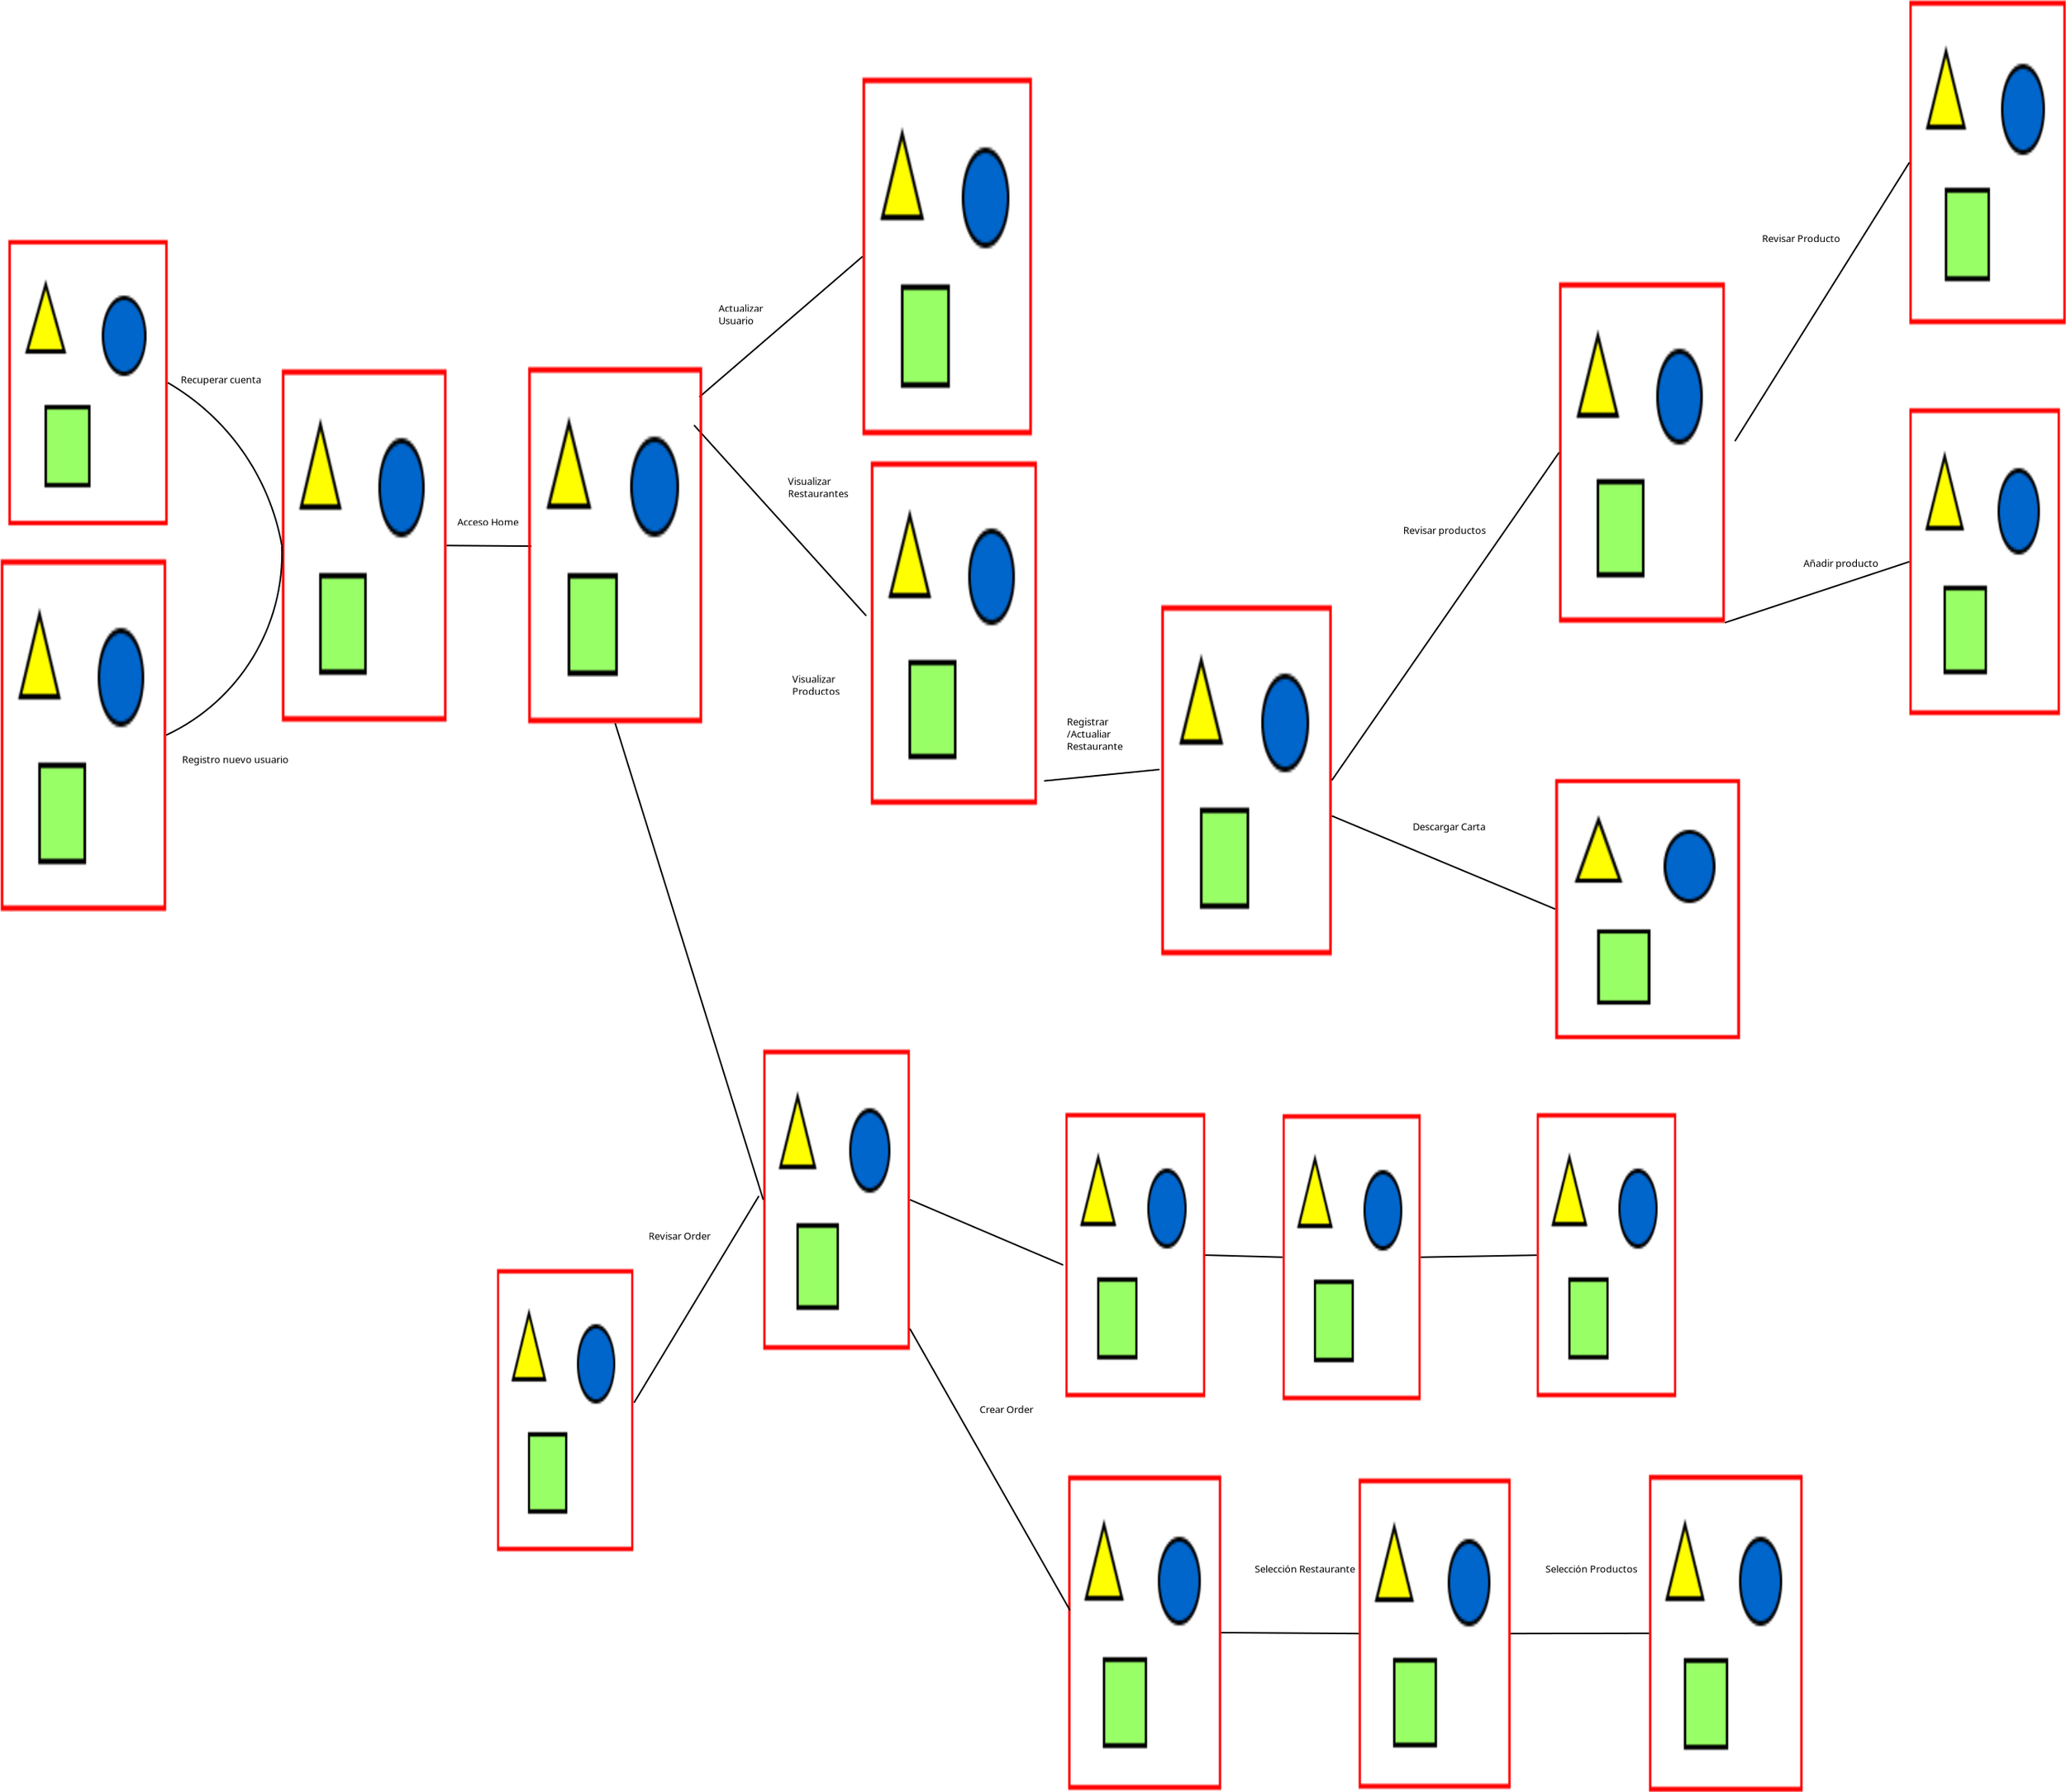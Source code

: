 <?xml version="1.0" encoding="UTF-8"?>
<dia:diagram xmlns:dia="http://www.lysator.liu.se/~alla/dia/">
  <dia:layer name="Fondo" visible="true" connectable="true" active="true">
    <dia:object type="Standard - Image" version="0" id="O0">
      <dia:attribute name="obj_pos">
        <dia:point val="20.05,10.546"/>
      </dia:attribute>
      <dia:attribute name="obj_bb">
        <dia:rectangle val="20.05,10.546;30.8,33.542"/>
      </dia:attribute>
      <dia:attribute name="elem_corner">
        <dia:point val="20.05,10.546"/>
      </dia:attribute>
      <dia:attribute name="elem_width">
        <dia:real val="10.75"/>
      </dia:attribute>
      <dia:attribute name="elem_height">
        <dia:real val="22.995"/>
      </dia:attribute>
      <dia:attribute name="draw_border">
        <dia:boolean val="false"/>
      </dia:attribute>
      <dia:attribute name="keep_aspect">
        <dia:boolean val="true"/>
      </dia:attribute>
      <dia:attribute name="file">
        <dia:string>#login.png#</dia:string>
      </dia:attribute>
    </dia:object>
    <dia:object type="Standard - Image" version="0" id="O1">
      <dia:attribute name="obj_pos">
        <dia:point val="2.2,2.1"/>
      </dia:attribute>
      <dia:attribute name="obj_bb">
        <dia:rectangle val="2.2,2.1;12.6,20.722"/>
      </dia:attribute>
      <dia:attribute name="elem_corner">
        <dia:point val="2.2,2.1"/>
      </dia:attribute>
      <dia:attribute name="elem_width">
        <dia:real val="10.4"/>
      </dia:attribute>
      <dia:attribute name="elem_height">
        <dia:real val="18.622"/>
      </dia:attribute>
      <dia:attribute name="draw_border">
        <dia:boolean val="false"/>
      </dia:attribute>
      <dia:attribute name="keep_aspect">
        <dia:boolean val="true"/>
      </dia:attribute>
      <dia:attribute name="file">
        <dia:string>#recuperar.png#</dia:string>
      </dia:attribute>
    </dia:object>
    <dia:object type="Standard - Arc" version="0" id="O2">
      <dia:attribute name="obj_pos">
        <dia:point val="12.6,11.411"/>
      </dia:attribute>
      <dia:attribute name="obj_bb">
        <dia:rectangle val="12.53,11.341;20.12,22.114"/>
      </dia:attribute>
      <dia:attribute name="conn_endpoints">
        <dia:point val="12.6,11.411"/>
        <dia:point val="20.05,22.044"/>
      </dia:attribute>
      <dia:attribute name="curve_distance">
        <dia:real val="-1.434"/>
      </dia:attribute>
      <dia:connections>
        <dia:connection handle="0" to="O1" connection="4"/>
        <dia:connection handle="1" to="O0" connection="3"/>
      </dia:connections>
    </dia:object>
    <dia:object type="Standard - Image" version="0" id="O3">
      <dia:attribute name="obj_pos">
        <dia:point val="1.703,22.95"/>
      </dia:attribute>
      <dia:attribute name="obj_bb">
        <dia:rectangle val="1.703,22.95;12.5,45.9"/>
      </dia:attribute>
      <dia:attribute name="elem_corner">
        <dia:point val="1.703,22.95"/>
      </dia:attribute>
      <dia:attribute name="elem_width">
        <dia:real val="10.797"/>
      </dia:attribute>
      <dia:attribute name="elem_height">
        <dia:real val="22.95"/>
      </dia:attribute>
      <dia:attribute name="draw_border">
        <dia:boolean val="false"/>
      </dia:attribute>
      <dia:attribute name="keep_aspect">
        <dia:boolean val="true"/>
      </dia:attribute>
      <dia:attribute name="file">
        <dia:string>#signup.png#</dia:string>
      </dia:attribute>
    </dia:object>
    <dia:object type="Standard - Arc" version="0" id="O4">
      <dia:attribute name="obj_pos">
        <dia:point val="12.5,34.425"/>
      </dia:attribute>
      <dia:attribute name="obj_bb">
        <dia:rectangle val="12.431,21.975;20.119,34.494"/>
      </dia:attribute>
      <dia:attribute name="conn_endpoints">
        <dia:point val="12.5,34.425"/>
        <dia:point val="20.05,22.044"/>
      </dia:attribute>
      <dia:attribute name="curve_distance">
        <dia:real val="2.19"/>
      </dia:attribute>
      <dia:connections>
        <dia:connection handle="0" to="O3" connection="4"/>
        <dia:connection handle="1" to="O0" connection="3"/>
      </dia:connections>
    </dia:object>
    <dia:object type="Standard - Image" version="0" id="O5">
      <dia:attribute name="obj_pos">
        <dia:point val="57.95,-8.5"/>
      </dia:attribute>
      <dia:attribute name="obj_bb">
        <dia:rectangle val="57.95,-8.5;69.007,14.85"/>
      </dia:attribute>
      <dia:attribute name="elem_corner">
        <dia:point val="57.95,-8.5"/>
      </dia:attribute>
      <dia:attribute name="elem_width">
        <dia:real val="11.058"/>
      </dia:attribute>
      <dia:attribute name="elem_height">
        <dia:real val="23.35"/>
      </dia:attribute>
      <dia:attribute name="draw_border">
        <dia:boolean val="false"/>
      </dia:attribute>
      <dia:attribute name="keep_aspect">
        <dia:boolean val="true"/>
      </dia:attribute>
      <dia:attribute name="file">
        <dia:string>#user_info.png#</dia:string>
      </dia:attribute>
    </dia:object>
    <dia:object type="Standard - Line" version="0" id="O6">
      <dia:attribute name="obj_pos">
        <dia:point val="30.8,22.044"/>
      </dia:attribute>
      <dia:attribute name="obj_bb">
        <dia:rectangle val="30.75,21.994;36.386,22.136"/>
      </dia:attribute>
      <dia:attribute name="conn_endpoints">
        <dia:point val="30.8,22.044"/>
        <dia:point val="36.336,22.085"/>
      </dia:attribute>
      <dia:attribute name="numcp">
        <dia:int val="1"/>
      </dia:attribute>
      <dia:connections>
        <dia:connection handle="0" to="O0" connection="4"/>
      </dia:connections>
    </dia:object>
    <dia:object type="Standard - Line" version="0" id="O7">
      <dia:attribute name="obj_pos">
        <dia:point val="47.3,12.35"/>
      </dia:attribute>
      <dia:attribute name="obj_bb">
        <dia:rectangle val="47.23,3.104;58.02,12.421"/>
      </dia:attribute>
      <dia:attribute name="conn_endpoints">
        <dia:point val="47.3,12.35"/>
        <dia:point val="57.95,3.175"/>
      </dia:attribute>
      <dia:attribute name="numcp">
        <dia:int val="1"/>
      </dia:attribute>
      <dia:connections>
        <dia:connection handle="1" to="O5" connection="3"/>
      </dia:connections>
    </dia:object>
    <dia:object type="Standard - Text" version="1" id="O8">
      <dia:attribute name="obj_pos">
        <dia:point val="13.453,11.45"/>
      </dia:attribute>
      <dia:attribute name="obj_bb">
        <dia:rectangle val="13.453,10.856;19.143,11.601"/>
      </dia:attribute>
      <dia:attribute name="text">
        <dia:composite type="text">
          <dia:attribute name="string">
            <dia:string>#Recuperar cuenta#</dia:string>
          </dia:attribute>
          <dia:attribute name="font">
            <dia:font family="sans" style="0" name="Helvetica"/>
          </dia:attribute>
          <dia:attribute name="height">
            <dia:real val="0.8"/>
          </dia:attribute>
          <dia:attribute name="pos">
            <dia:point val="13.453,11.45"/>
          </dia:attribute>
          <dia:attribute name="color">
            <dia:color val="#000000ff"/>
          </dia:attribute>
          <dia:attribute name="alignment">
            <dia:enum val="0"/>
          </dia:attribute>
        </dia:composite>
      </dia:attribute>
      <dia:attribute name="valign">
        <dia:enum val="3"/>
      </dia:attribute>
    </dia:object>
    <dia:object type="Standard - Text" version="1" id="O9">
      <dia:attribute name="obj_pos">
        <dia:point val="13.543,36.254"/>
      </dia:attribute>
      <dia:attribute name="obj_bb">
        <dia:rectangle val="13.543,35.66;20.913,36.405"/>
      </dia:attribute>
      <dia:attribute name="text">
        <dia:composite type="text">
          <dia:attribute name="string">
            <dia:string>#Registro nuevo usuario#</dia:string>
          </dia:attribute>
          <dia:attribute name="font">
            <dia:font family="sans" style="0" name="Helvetica"/>
          </dia:attribute>
          <dia:attribute name="height">
            <dia:real val="0.8"/>
          </dia:attribute>
          <dia:attribute name="pos">
            <dia:point val="13.543,36.254"/>
          </dia:attribute>
          <dia:attribute name="color">
            <dia:color val="#000000ff"/>
          </dia:attribute>
          <dia:attribute name="alignment">
            <dia:enum val="0"/>
          </dia:attribute>
        </dia:composite>
      </dia:attribute>
      <dia:attribute name="valign">
        <dia:enum val="3"/>
      </dia:attribute>
    </dia:object>
    <dia:object type="Standard - Text" version="1" id="O10">
      <dia:attribute name="obj_pos">
        <dia:point val="31.503,20.75"/>
      </dia:attribute>
      <dia:attribute name="obj_bb">
        <dia:rectangle val="31.503,20.156;35.851,20.901"/>
      </dia:attribute>
      <dia:attribute name="text">
        <dia:composite type="text">
          <dia:attribute name="string">
            <dia:string>#Acceso Home#</dia:string>
          </dia:attribute>
          <dia:attribute name="font">
            <dia:font family="sans" style="0" name="Helvetica"/>
          </dia:attribute>
          <dia:attribute name="height">
            <dia:real val="0.8"/>
          </dia:attribute>
          <dia:attribute name="pos">
            <dia:point val="31.503,20.75"/>
          </dia:attribute>
          <dia:attribute name="color">
            <dia:color val="#000000ff"/>
          </dia:attribute>
          <dia:attribute name="alignment">
            <dia:enum val="0"/>
          </dia:attribute>
        </dia:composite>
      </dia:attribute>
      <dia:attribute name="valign">
        <dia:enum val="3"/>
      </dia:attribute>
    </dia:object>
    <dia:object type="Standard - Text" version="1" id="O11">
      <dia:attribute name="obj_pos">
        <dia:point val="48.553,6.8"/>
      </dia:attribute>
      <dia:attribute name="obj_bb">
        <dia:rectangle val="48.553,6.206;51.726,7.751"/>
      </dia:attribute>
      <dia:attribute name="text">
        <dia:composite type="text">
          <dia:attribute name="string">
            <dia:string>#Actualizar
Usuario#</dia:string>
          </dia:attribute>
          <dia:attribute name="font">
            <dia:font family="sans" style="0" name="Helvetica"/>
          </dia:attribute>
          <dia:attribute name="height">
            <dia:real val="0.8"/>
          </dia:attribute>
          <dia:attribute name="pos">
            <dia:point val="48.553,6.8"/>
          </dia:attribute>
          <dia:attribute name="color">
            <dia:color val="#000000ff"/>
          </dia:attribute>
          <dia:attribute name="alignment">
            <dia:enum val="0"/>
          </dia:attribute>
        </dia:composite>
      </dia:attribute>
      <dia:attribute name="valign">
        <dia:enum val="3"/>
      </dia:attribute>
    </dia:object>
    <dia:object type="Standard - Image" version="0" id="O12">
      <dia:attribute name="obj_pos">
        <dia:point val="58.493,16.559"/>
      </dia:attribute>
      <dia:attribute name="obj_bb">
        <dia:rectangle val="58.493,16.559;69.338,38.972"/>
      </dia:attribute>
      <dia:attribute name="elem_corner">
        <dia:point val="58.493,16.559"/>
      </dia:attribute>
      <dia:attribute name="elem_width">
        <dia:real val="10.845"/>
      </dia:attribute>
      <dia:attribute name="elem_height">
        <dia:real val="22.413"/>
      </dia:attribute>
      <dia:attribute name="draw_border">
        <dia:boolean val="false"/>
      </dia:attribute>
      <dia:attribute name="keep_aspect">
        <dia:boolean val="true"/>
      </dia:attribute>
      <dia:attribute name="file">
        <dia:string>#restaurantes.png#</dia:string>
      </dia:attribute>
    </dia:object>
    <dia:object type="Standard - Line" version="0" id="O13">
      <dia:attribute name="obj_pos">
        <dia:point val="46.952,14.186"/>
      </dia:attribute>
      <dia:attribute name="obj_bb">
        <dia:rectangle val="46.881,14.116;58.264,26.706"/>
      </dia:attribute>
      <dia:attribute name="conn_endpoints">
        <dia:point val="46.952,14.186"/>
        <dia:point val="58.194,26.636"/>
      </dia:attribute>
      <dia:attribute name="numcp">
        <dia:int val="1"/>
      </dia:attribute>
    </dia:object>
    <dia:object type="Standard - Line" version="0" id="O14">
      <dia:attribute name="obj_pos">
        <dia:point val="69.807,37.413"/>
      </dia:attribute>
      <dia:attribute name="obj_bb">
        <dia:rectangle val="69.752,36.615;77.387,37.467"/>
      </dia:attribute>
      <dia:attribute name="conn_endpoints">
        <dia:point val="69.807,37.413"/>
        <dia:point val="77.332,36.669"/>
      </dia:attribute>
      <dia:attribute name="numcp">
        <dia:int val="1"/>
      </dia:attribute>
    </dia:object>
    <dia:object type="Standard - Text" version="1" id="O15">
      <dia:attribute name="obj_pos">
        <dia:point val="53.084,18.088"/>
      </dia:attribute>
      <dia:attribute name="obj_bb">
        <dia:rectangle val="53.084,17.494;57.311,19.039"/>
      </dia:attribute>
      <dia:attribute name="text">
        <dia:composite type="text">
          <dia:attribute name="string">
            <dia:string>#Visualizar 
Restaurantes#</dia:string>
          </dia:attribute>
          <dia:attribute name="font">
            <dia:font family="sans" style="0" name="Helvetica"/>
          </dia:attribute>
          <dia:attribute name="height">
            <dia:real val="0.8"/>
          </dia:attribute>
          <dia:attribute name="pos">
            <dia:point val="53.084,18.088"/>
          </dia:attribute>
          <dia:attribute name="color">
            <dia:color val="#000000ff"/>
          </dia:attribute>
          <dia:attribute name="alignment">
            <dia:enum val="0"/>
          </dia:attribute>
        </dia:composite>
      </dia:attribute>
      <dia:attribute name="valign">
        <dia:enum val="3"/>
      </dia:attribute>
    </dia:object>
    <dia:object type="Standard - Text" version="1" id="O16">
      <dia:attribute name="obj_pos">
        <dia:point val="53.362,31.002"/>
      </dia:attribute>
      <dia:attribute name="obj_bb">
        <dia:rectangle val="53.362,30.408;56.52,31.953"/>
      </dia:attribute>
      <dia:attribute name="text">
        <dia:composite type="text">
          <dia:attribute name="string">
            <dia:string>#Visualizar
Productos#</dia:string>
          </dia:attribute>
          <dia:attribute name="font">
            <dia:font family="sans" style="0" name="Helvetica"/>
          </dia:attribute>
          <dia:attribute name="height">
            <dia:real val="0.8"/>
          </dia:attribute>
          <dia:attribute name="pos">
            <dia:point val="53.362,31.002"/>
          </dia:attribute>
          <dia:attribute name="color">
            <dia:color val="#000000ff"/>
          </dia:attribute>
          <dia:attribute name="alignment">
            <dia:enum val="0"/>
          </dia:attribute>
        </dia:composite>
      </dia:attribute>
      <dia:attribute name="valign">
        <dia:enum val="3"/>
      </dia:attribute>
    </dia:object>
    <dia:object type="Standard - Text" version="1" id="O17">
      <dia:attribute name="obj_pos">
        <dia:point val="71.293,33.789"/>
      </dia:attribute>
      <dia:attribute name="obj_bb">
        <dia:rectangle val="71.293,33.195;75.188,35.54"/>
      </dia:attribute>
      <dia:attribute name="text">
        <dia:composite type="text">
          <dia:attribute name="string">
            <dia:string>#Registrar
/Actualiar
Restaurante#</dia:string>
          </dia:attribute>
          <dia:attribute name="font">
            <dia:font family="sans" style="0" name="Helvetica"/>
          </dia:attribute>
          <dia:attribute name="height">
            <dia:real val="0.8"/>
          </dia:attribute>
          <dia:attribute name="pos">
            <dia:point val="71.293,33.789"/>
          </dia:attribute>
          <dia:attribute name="color">
            <dia:color val="#000000ff"/>
          </dia:attribute>
          <dia:attribute name="alignment">
            <dia:enum val="0"/>
          </dia:attribute>
        </dia:composite>
      </dia:attribute>
      <dia:attribute name="valign">
        <dia:enum val="3"/>
      </dia:attribute>
    </dia:object>
    <dia:object type="Standard - Image" version="0" id="O18">
      <dia:attribute name="obj_pos">
        <dia:point val="36.127,10.4"/>
      </dia:attribute>
      <dia:attribute name="obj_bb">
        <dia:rectangle val="36.127,10.4;47.487,33.65"/>
      </dia:attribute>
      <dia:attribute name="elem_corner">
        <dia:point val="36.127,10.4"/>
      </dia:attribute>
      <dia:attribute name="elem_width">
        <dia:real val="11.36"/>
      </dia:attribute>
      <dia:attribute name="elem_height">
        <dia:real val="23.25"/>
      </dia:attribute>
      <dia:attribute name="draw_border">
        <dia:boolean val="false"/>
      </dia:attribute>
      <dia:attribute name="keep_aspect">
        <dia:boolean val="true"/>
      </dia:attribute>
      <dia:attribute name="file">
        <dia:string>#home_spring_4.png#</dia:string>
      </dia:attribute>
    </dia:object>
    <dia:object type="Standard - Image" version="0" id="O19">
      <dia:attribute name="obj_pos">
        <dia:point val="77.45,25.95"/>
      </dia:attribute>
      <dia:attribute name="obj_bb">
        <dia:rectangle val="77.45,25.95;88.583,48.8"/>
      </dia:attribute>
      <dia:attribute name="elem_corner">
        <dia:point val="77.45,25.95"/>
      </dia:attribute>
      <dia:attribute name="elem_width">
        <dia:real val="11.133"/>
      </dia:attribute>
      <dia:attribute name="elem_height">
        <dia:real val="22.85"/>
      </dia:attribute>
      <dia:attribute name="draw_border">
        <dia:boolean val="false"/>
      </dia:attribute>
      <dia:attribute name="keep_aspect">
        <dia:boolean val="true"/>
      </dia:attribute>
      <dia:attribute name="file">
        <dia:string>#update_restaurant.png#</dia:string>
      </dia:attribute>
    </dia:object>
    <dia:object type="Standard - Image" version="0" id="O20">
      <dia:attribute name="obj_pos">
        <dia:point val="103.412,4.864"/>
      </dia:attribute>
      <dia:attribute name="obj_bb">
        <dia:rectangle val="103.412,4.864;114.239,27.082"/>
      </dia:attribute>
      <dia:attribute name="elem_corner">
        <dia:point val="103.412,4.864"/>
      </dia:attribute>
      <dia:attribute name="elem_width">
        <dia:real val="10.827"/>
      </dia:attribute>
      <dia:attribute name="elem_height">
        <dia:real val="22.218"/>
      </dia:attribute>
      <dia:attribute name="draw_border">
        <dia:boolean val="false"/>
      </dia:attribute>
      <dia:attribute name="keep_aspect">
        <dia:boolean val="true"/>
      </dia:attribute>
      <dia:attribute name="file">
        <dia:string>#product_sprint4.png#</dia:string>
      </dia:attribute>
    </dia:object>
    <dia:object type="Standard - Image" version="0" id="O21">
      <dia:attribute name="obj_pos">
        <dia:point val="126.281,-13.522"/>
      </dia:attribute>
      <dia:attribute name="obj_bb">
        <dia:rectangle val="126.281,-13.522;136.486,7.592"/>
      </dia:attribute>
      <dia:attribute name="elem_corner">
        <dia:point val="126.281,-13.522"/>
      </dia:attribute>
      <dia:attribute name="elem_width">
        <dia:real val="10.205"/>
      </dia:attribute>
      <dia:attribute name="elem_height">
        <dia:real val="21.115"/>
      </dia:attribute>
      <dia:attribute name="draw_border">
        <dia:boolean val="false"/>
      </dia:attribute>
      <dia:attribute name="keep_aspect">
        <dia:boolean val="true"/>
      </dia:attribute>
      <dia:attribute name="file">
        <dia:string>#update_product_sprint4.png#</dia:string>
      </dia:attribute>
    </dia:object>
    <dia:object type="Standard - Image" version="0" id="O22">
      <dia:attribute name="obj_pos">
        <dia:point val="126.281,13.086"/>
      </dia:attribute>
      <dia:attribute name="obj_bb">
        <dia:rectangle val="126.281,13.086;136.107,33.115"/>
      </dia:attribute>
      <dia:attribute name="elem_corner">
        <dia:point val="126.281,13.086"/>
      </dia:attribute>
      <dia:attribute name="elem_width">
        <dia:real val="9.826"/>
      </dia:attribute>
      <dia:attribute name="elem_height">
        <dia:real val="20.029"/>
      </dia:attribute>
      <dia:attribute name="draw_border">
        <dia:boolean val="false"/>
      </dia:attribute>
      <dia:attribute name="keep_aspect">
        <dia:boolean val="true"/>
      </dia:attribute>
      <dia:attribute name="file">
        <dia:string>#add_product_sprint4.png#</dia:string>
      </dia:attribute>
    </dia:object>
    <dia:object type="Standard - Image" version="0" id="O23">
      <dia:attribute name="obj_pos">
        <dia:point val="103.162,37.295"/>
      </dia:attribute>
      <dia:attribute name="obj_bb">
        <dia:rectangle val="103.162,37.295;115.23,54.271"/>
      </dia:attribute>
      <dia:attribute name="elem_corner">
        <dia:point val="103.162,37.295"/>
      </dia:attribute>
      <dia:attribute name="elem_width">
        <dia:real val="12.068"/>
      </dia:attribute>
      <dia:attribute name="elem_height">
        <dia:real val="16.976"/>
      </dia:attribute>
      <dia:attribute name="draw_border">
        <dia:boolean val="false"/>
      </dia:attribute>
      <dia:attribute name="keep_aspect">
        <dia:boolean val="true"/>
      </dia:attribute>
      <dia:attribute name="file">
        <dia:string>#carta_productos_sprint_4.png#</dia:string>
      </dia:attribute>
    </dia:object>
    <dia:object type="Standard - Image" version="0" id="O24">
      <dia:attribute name="obj_pos">
        <dia:point val="51.472,54.962"/>
      </dia:attribute>
      <dia:attribute name="obj_bb">
        <dia:rectangle val="51.472,54.962;61.044,74.555"/>
      </dia:attribute>
      <dia:attribute name="elem_corner">
        <dia:point val="51.472,54.962"/>
      </dia:attribute>
      <dia:attribute name="elem_width">
        <dia:real val="9.572"/>
      </dia:attribute>
      <dia:attribute name="elem_height">
        <dia:real val="19.593"/>
      </dia:attribute>
      <dia:attribute name="draw_border">
        <dia:boolean val="false"/>
      </dia:attribute>
      <dia:attribute name="keep_aspect">
        <dia:boolean val="true"/>
      </dia:attribute>
      <dia:attribute name="file">
        <dia:string>#orders_sprint_4.png#</dia:string>
      </dia:attribute>
    </dia:object>
    <dia:object type="Standard - Image" version="0" id="O25">
      <dia:attribute name="obj_pos">
        <dia:point val="71.374,82.761"/>
      </dia:attribute>
      <dia:attribute name="obj_bb">
        <dia:rectangle val="71.374,82.761;81.36,103.287"/>
      </dia:attribute>
      <dia:attribute name="elem_corner">
        <dia:point val="71.374,82.761"/>
      </dia:attribute>
      <dia:attribute name="elem_width">
        <dia:real val="9.987"/>
      </dia:attribute>
      <dia:attribute name="elem_height">
        <dia:real val="20.525"/>
      </dia:attribute>
      <dia:attribute name="draw_border">
        <dia:boolean val="false"/>
      </dia:attribute>
      <dia:attribute name="keep_aspect">
        <dia:boolean val="true"/>
      </dia:attribute>
      <dia:attribute name="file">
        <dia:string>#select_restaurant_sprint4.png#</dia:string>
      </dia:attribute>
    </dia:object>
    <dia:object type="Standard - Image" version="0" id="O26">
      <dia:attribute name="obj_pos">
        <dia:point val="90.335,82.961"/>
      </dia:attribute>
      <dia:attribute name="obj_bb">
        <dia:rectangle val="90.335,82.961;100.254,103.209"/>
      </dia:attribute>
      <dia:attribute name="elem_corner">
        <dia:point val="90.335,82.961"/>
      </dia:attribute>
      <dia:attribute name="elem_width">
        <dia:real val="9.92"/>
      </dia:attribute>
      <dia:attribute name="elem_height">
        <dia:real val="20.247"/>
      </dia:attribute>
      <dia:attribute name="draw_border">
        <dia:boolean val="false"/>
      </dia:attribute>
      <dia:attribute name="keep_aspect">
        <dia:boolean val="true"/>
      </dia:attribute>
      <dia:attribute name="file">
        <dia:string>#select_products_sprint_4.png#</dia:string>
      </dia:attribute>
    </dia:object>
    <dia:object type="Standard - Image" version="0" id="O27">
      <dia:attribute name="obj_pos">
        <dia:point val="109.286,82.725"/>
      </dia:attribute>
      <dia:attribute name="obj_bb">
        <dia:rectangle val="109.286,82.725;119.309,103.409"/>
      </dia:attribute>
      <dia:attribute name="elem_corner">
        <dia:point val="109.286,82.725"/>
      </dia:attribute>
      <dia:attribute name="elem_width">
        <dia:real val="10.023"/>
      </dia:attribute>
      <dia:attribute name="elem_height">
        <dia:real val="20.684"/>
      </dia:attribute>
      <dia:attribute name="draw_border">
        <dia:boolean val="false"/>
      </dia:attribute>
      <dia:attribute name="keep_aspect">
        <dia:boolean val="true"/>
      </dia:attribute>
      <dia:attribute name="file">
        <dia:string>#pay_sprint_4.png#</dia:string>
      </dia:attribute>
    </dia:object>
    <dia:object type="Standard - Line" version="0" id="O28">
      <dia:attribute name="obj_pos">
        <dia:point val="88.583,37.375"/>
      </dia:attribute>
      <dia:attribute name="obj_bb">
        <dia:rectangle val="88.513,15.903;103.482,37.445"/>
      </dia:attribute>
      <dia:attribute name="conn_endpoints">
        <dia:point val="88.583,37.375"/>
        <dia:point val="103.412,15.973"/>
      </dia:attribute>
      <dia:attribute name="numcp">
        <dia:int val="1"/>
      </dia:attribute>
      <dia:connections>
        <dia:connection handle="0" to="O19" connection="4"/>
        <dia:connection handle="1" to="O20" connection="3"/>
      </dia:connections>
    </dia:object>
    <dia:object type="Standard - Line" version="0" id="O29">
      <dia:attribute name="obj_pos">
        <dia:point val="114.894,15.231"/>
      </dia:attribute>
      <dia:attribute name="obj_bb">
        <dia:rectangle val="114.825,-3.034;126.35,15.3"/>
      </dia:attribute>
      <dia:attribute name="conn_endpoints">
        <dia:point val="114.894,15.231"/>
        <dia:point val="126.281,-2.965"/>
      </dia:attribute>
      <dia:attribute name="numcp">
        <dia:int val="1"/>
      </dia:attribute>
      <dia:connections>
        <dia:connection handle="1" to="O21" connection="3"/>
      </dia:connections>
    </dia:object>
    <dia:object type="Standard - Line" version="0" id="O30">
      <dia:attribute name="obj_pos">
        <dia:point val="114.239,27.082"/>
      </dia:attribute>
      <dia:attribute name="obj_bb">
        <dia:rectangle val="114.176,23.038;126.344,27.145"/>
      </dia:attribute>
      <dia:attribute name="conn_endpoints">
        <dia:point val="114.239,27.082"/>
        <dia:point val="126.281,23.101"/>
      </dia:attribute>
      <dia:attribute name="numcp">
        <dia:int val="1"/>
      </dia:attribute>
      <dia:connections>
        <dia:connection handle="0" to="O20" connection="7"/>
        <dia:connection handle="1" to="O22" connection="3"/>
      </dia:connections>
    </dia:object>
    <dia:object type="Standard - Line" version="0" id="O31">
      <dia:attribute name="obj_pos">
        <dia:point val="88.583,39.698"/>
      </dia:attribute>
      <dia:attribute name="obj_bb">
        <dia:rectangle val="88.518,39.633;103.227,45.849"/>
      </dia:attribute>
      <dia:attribute name="conn_endpoints">
        <dia:point val="88.583,39.698"/>
        <dia:point val="103.162,45.783"/>
      </dia:attribute>
      <dia:attribute name="numcp">
        <dia:int val="1"/>
      </dia:attribute>
      <dia:connections>
        <dia:connection handle="0" to="O19" connection="8"/>
        <dia:connection handle="1" to="O23" connection="3"/>
      </dia:connections>
    </dia:object>
    <dia:object type="Standard - Line" version="0" id="O32">
      <dia:attribute name="obj_pos">
        <dia:point val="41.807,33.65"/>
      </dia:attribute>
      <dia:attribute name="obj_bb">
        <dia:rectangle val="41.745,33.587;51.535,64.821"/>
      </dia:attribute>
      <dia:attribute name="conn_endpoints">
        <dia:point val="41.807,33.65"/>
        <dia:point val="51.472,64.758"/>
      </dia:attribute>
      <dia:attribute name="numcp">
        <dia:int val="1"/>
      </dia:attribute>
      <dia:connections>
        <dia:connection handle="0" to="O18" connection="6"/>
        <dia:connection handle="1" to="O24" connection="3"/>
      </dia:connections>
    </dia:object>
    <dia:object type="Standard - Line" version="0" id="O33">
      <dia:attribute name="obj_pos">
        <dia:point val="61.043,73.178"/>
      </dia:attribute>
      <dia:attribute name="obj_bb">
        <dia:rectangle val="60.974,73.11;71.56,91.635"/>
      </dia:attribute>
      <dia:attribute name="conn_endpoints">
        <dia:point val="61.043,73.178"/>
        <dia:point val="71.492,91.567"/>
      </dia:attribute>
      <dia:attribute name="numcp">
        <dia:int val="1"/>
      </dia:attribute>
      <dia:connections>
        <dia:connection handle="0" to="O24" connection="8"/>
      </dia:connections>
    </dia:object>
    <dia:object type="Standard - Line" version="0" id="O34">
      <dia:attribute name="obj_pos">
        <dia:point val="81.36,93.024"/>
      </dia:attribute>
      <dia:attribute name="obj_bb">
        <dia:rectangle val="81.31,92.974;90.385,93.135"/>
      </dia:attribute>
      <dia:attribute name="conn_endpoints">
        <dia:point val="81.36,93.024"/>
        <dia:point val="90.335,93.085"/>
      </dia:attribute>
      <dia:attribute name="numcp">
        <dia:int val="1"/>
      </dia:attribute>
      <dia:connections>
        <dia:connection handle="0" to="O25" connection="4"/>
        <dia:connection handle="1" to="O26" connection="3"/>
      </dia:connections>
    </dia:object>
    <dia:object type="Standard - Line" version="0" id="O35">
      <dia:attribute name="obj_pos">
        <dia:point val="100.254,93.085"/>
      </dia:attribute>
      <dia:attribute name="obj_bb">
        <dia:rectangle val="100.204,93.017;109.336,93.135"/>
      </dia:attribute>
      <dia:attribute name="conn_endpoints">
        <dia:point val="100.254,93.085"/>
        <dia:point val="109.286,93.067"/>
      </dia:attribute>
      <dia:attribute name="numcp">
        <dia:int val="1"/>
      </dia:attribute>
      <dia:connections>
        <dia:connection handle="0" to="O26" connection="4"/>
        <dia:connection handle="1" to="O27" connection="3"/>
      </dia:connections>
    </dia:object>
    <dia:object type="Standard - Image" version="0" id="O36">
      <dia:attribute name="obj_pos">
        <dia:point val="34.095,69.292"/>
      </dia:attribute>
      <dia:attribute name="obj_bb">
        <dia:rectangle val="34.095,69.292;42.991,87.701"/>
      </dia:attribute>
      <dia:attribute name="elem_corner">
        <dia:point val="34.095,69.292"/>
      </dia:attribute>
      <dia:attribute name="elem_width">
        <dia:real val="8.896"/>
      </dia:attribute>
      <dia:attribute name="elem_height">
        <dia:real val="18.409"/>
      </dia:attribute>
      <dia:attribute name="draw_border">
        <dia:boolean val="false"/>
      </dia:attribute>
      <dia:attribute name="keep_aspect">
        <dia:boolean val="true"/>
      </dia:attribute>
      <dia:attribute name="file">
        <dia:string>#order_status_sprint4.png#</dia:string>
      </dia:attribute>
    </dia:object>
    <dia:object type="Standard - Line" version="0" id="O37">
      <dia:attribute name="obj_pos">
        <dia:point val="51.186,64.513"/>
      </dia:attribute>
      <dia:attribute name="obj_bb">
        <dia:rectangle val="42.967,64.444;51.255,78.081"/>
      </dia:attribute>
      <dia:attribute name="conn_endpoints">
        <dia:point val="51.186,64.513"/>
        <dia:point val="43.036,78.013"/>
      </dia:attribute>
      <dia:attribute name="numcp">
        <dia:int val="1"/>
      </dia:attribute>
    </dia:object>
    <dia:object type="Standard - Text" version="1" id="O38">
      <dia:attribute name="obj_pos">
        <dia:point val="43.983,67.37"/>
      </dia:attribute>
      <dia:attribute name="obj_bb">
        <dia:rectangle val="43.983,66.776;48.364,67.521"/>
      </dia:attribute>
      <dia:attribute name="text">
        <dia:composite type="text">
          <dia:attribute name="string">
            <dia:string>#Revisar Order#</dia:string>
          </dia:attribute>
          <dia:attribute name="font">
            <dia:font family="sans" style="0" name="Helvetica"/>
          </dia:attribute>
          <dia:attribute name="height">
            <dia:real val="0.8"/>
          </dia:attribute>
          <dia:attribute name="pos">
            <dia:point val="43.983,67.37"/>
          </dia:attribute>
          <dia:attribute name="color">
            <dia:color val="#000000ff"/>
          </dia:attribute>
          <dia:attribute name="alignment">
            <dia:enum val="0"/>
          </dia:attribute>
        </dia:composite>
      </dia:attribute>
      <dia:attribute name="valign">
        <dia:enum val="3"/>
      </dia:attribute>
    </dia:object>
    <dia:object type="Standard - Text" version="1" id="O39">
      <dia:attribute name="obj_pos">
        <dia:point val="65.592,78.695"/>
      </dia:attribute>
      <dia:attribute name="obj_bb">
        <dia:rectangle val="65.592,78.1;69.365,78.845"/>
      </dia:attribute>
      <dia:attribute name="text">
        <dia:composite type="text">
          <dia:attribute name="string">
            <dia:string>#Crear Order#</dia:string>
          </dia:attribute>
          <dia:attribute name="font">
            <dia:font family="sans" style="0" name="Helvetica"/>
          </dia:attribute>
          <dia:attribute name="height">
            <dia:real val="0.8"/>
          </dia:attribute>
          <dia:attribute name="pos">
            <dia:point val="65.592,78.695"/>
          </dia:attribute>
          <dia:attribute name="color">
            <dia:color val="#000000ff"/>
          </dia:attribute>
          <dia:attribute name="alignment">
            <dia:enum val="0"/>
          </dia:attribute>
        </dia:composite>
      </dia:attribute>
      <dia:attribute name="valign">
        <dia:enum val="3"/>
      </dia:attribute>
    </dia:object>
    <dia:object type="Standard - Text" version="1" id="O40">
      <dia:attribute name="obj_pos">
        <dia:point val="83.558,89.104"/>
      </dia:attribute>
      <dia:attribute name="obj_bb">
        <dia:rectangle val="83.558,88.51;90.711,89.255"/>
      </dia:attribute>
      <dia:attribute name="text">
        <dia:composite type="text">
          <dia:attribute name="string">
            <dia:string>#Selección Restaurante#</dia:string>
          </dia:attribute>
          <dia:attribute name="font">
            <dia:font family="sans" style="0" name="Helvetica"/>
          </dia:attribute>
          <dia:attribute name="height">
            <dia:real val="0.8"/>
          </dia:attribute>
          <dia:attribute name="pos">
            <dia:point val="83.558,89.104"/>
          </dia:attribute>
          <dia:attribute name="color">
            <dia:color val="#000000ff"/>
          </dia:attribute>
          <dia:attribute name="alignment">
            <dia:enum val="0"/>
          </dia:attribute>
        </dia:composite>
      </dia:attribute>
      <dia:attribute name="valign">
        <dia:enum val="3"/>
      </dia:attribute>
    </dia:object>
    <dia:object type="Standard - Text" version="1" id="O41">
      <dia:attribute name="obj_pos">
        <dia:point val="102.528,89.104"/>
      </dia:attribute>
      <dia:attribute name="obj_bb">
        <dia:rectangle val="102.528,88.51;108.943,89.255"/>
      </dia:attribute>
      <dia:attribute name="text">
        <dia:composite type="text">
          <dia:attribute name="string">
            <dia:string>#Selección Productos#</dia:string>
          </dia:attribute>
          <dia:attribute name="font">
            <dia:font family="sans" style="0" name="Helvetica"/>
          </dia:attribute>
          <dia:attribute name="height">
            <dia:real val="0.8"/>
          </dia:attribute>
          <dia:attribute name="pos">
            <dia:point val="102.528,89.104"/>
          </dia:attribute>
          <dia:attribute name="color">
            <dia:color val="#000000ff"/>
          </dia:attribute>
          <dia:attribute name="alignment">
            <dia:enum val="0"/>
          </dia:attribute>
        </dia:composite>
      </dia:attribute>
      <dia:attribute name="valign">
        <dia:enum val="3"/>
      </dia:attribute>
    </dia:object>
    <dia:object type="Standard - Text" version="1" id="O42">
      <dia:attribute name="obj_pos">
        <dia:point val="93.86,40.64"/>
      </dia:attribute>
      <dia:attribute name="obj_bb">
        <dia:rectangle val="93.86,40.046;99.088,40.791"/>
      </dia:attribute>
      <dia:attribute name="text">
        <dia:composite type="text">
          <dia:attribute name="string">
            <dia:string>#Descargar Carta#</dia:string>
          </dia:attribute>
          <dia:attribute name="font">
            <dia:font family="sans" style="0" name="Helvetica"/>
          </dia:attribute>
          <dia:attribute name="height">
            <dia:real val="0.8"/>
          </dia:attribute>
          <dia:attribute name="pos">
            <dia:point val="93.86,40.64"/>
          </dia:attribute>
          <dia:attribute name="color">
            <dia:color val="#000000ff"/>
          </dia:attribute>
          <dia:attribute name="alignment">
            <dia:enum val="0"/>
          </dia:attribute>
        </dia:composite>
      </dia:attribute>
      <dia:attribute name="valign">
        <dia:enum val="3"/>
      </dia:attribute>
    </dia:object>
    <dia:object type="Standard - Text" version="1" id="O43">
      <dia:attribute name="obj_pos">
        <dia:point val="93.243,21.285"/>
      </dia:attribute>
      <dia:attribute name="obj_bb">
        <dia:rectangle val="93.243,20.691;98.991,21.436"/>
      </dia:attribute>
      <dia:attribute name="text">
        <dia:composite type="text">
          <dia:attribute name="string">
            <dia:string>#Revisar productos#</dia:string>
          </dia:attribute>
          <dia:attribute name="font">
            <dia:font family="sans" style="0" name="Helvetica"/>
          </dia:attribute>
          <dia:attribute name="height">
            <dia:real val="0.8"/>
          </dia:attribute>
          <dia:attribute name="pos">
            <dia:point val="93.243,21.285"/>
          </dia:attribute>
          <dia:attribute name="color">
            <dia:color val="#000000ff"/>
          </dia:attribute>
          <dia:attribute name="alignment">
            <dia:enum val="0"/>
          </dia:attribute>
        </dia:composite>
      </dia:attribute>
      <dia:attribute name="valign">
        <dia:enum val="3"/>
      </dia:attribute>
    </dia:object>
    <dia:object type="Standard - Text" version="1" id="O44">
      <dia:attribute name="obj_pos">
        <dia:point val="119.367,23.445"/>
      </dia:attribute>
      <dia:attribute name="obj_bb">
        <dia:rectangle val="119.367,22.851;124.51,23.596"/>
      </dia:attribute>
      <dia:attribute name="text">
        <dia:composite type="text">
          <dia:attribute name="string">
            <dia:string>#Añadir producto#</dia:string>
          </dia:attribute>
          <dia:attribute name="font">
            <dia:font family="sans" style="0" name="Helvetica"/>
          </dia:attribute>
          <dia:attribute name="height">
            <dia:real val="0.8"/>
          </dia:attribute>
          <dia:attribute name="pos">
            <dia:point val="119.367,23.445"/>
          </dia:attribute>
          <dia:attribute name="color">
            <dia:color val="#000000ff"/>
          </dia:attribute>
          <dia:attribute name="alignment">
            <dia:enum val="0"/>
          </dia:attribute>
        </dia:composite>
      </dia:attribute>
      <dia:attribute name="valign">
        <dia:enum val="3"/>
      </dia:attribute>
    </dia:object>
    <dia:object type="Standard - Text" version="1" id="O45">
      <dia:attribute name="obj_pos">
        <dia:point val="116.669,2.239"/>
      </dia:attribute>
      <dia:attribute name="obj_bb">
        <dia:rectangle val="116.669,1.645;122.052,2.39"/>
      </dia:attribute>
      <dia:attribute name="text">
        <dia:composite type="text">
          <dia:attribute name="string">
            <dia:string>#Revisar Producto#</dia:string>
          </dia:attribute>
          <dia:attribute name="font">
            <dia:font family="sans" style="0" name="Helvetica"/>
          </dia:attribute>
          <dia:attribute name="height">
            <dia:real val="0.8"/>
          </dia:attribute>
          <dia:attribute name="pos">
            <dia:point val="116.669,2.239"/>
          </dia:attribute>
          <dia:attribute name="color">
            <dia:color val="#000000ff"/>
          </dia:attribute>
          <dia:attribute name="alignment">
            <dia:enum val="0"/>
          </dia:attribute>
        </dia:composite>
      </dia:attribute>
      <dia:attribute name="valign">
        <dia:enum val="3"/>
      </dia:attribute>
    </dia:object>
    <dia:object type="Standard - Image" version="0" id="O46">
      <dia:attribute name="obj_pos">
        <dia:point val="71.197,59.094"/>
      </dia:attribute>
      <dia:attribute name="obj_bb">
        <dia:rectangle val="71.197,59.094;80.316,77.656"/>
      </dia:attribute>
      <dia:attribute name="elem_corner">
        <dia:point val="71.197,59.094"/>
      </dia:attribute>
      <dia:attribute name="elem_width">
        <dia:real val="9.119"/>
      </dia:attribute>
      <dia:attribute name="elem_height">
        <dia:real val="18.562"/>
      </dia:attribute>
      <dia:attribute name="draw_border">
        <dia:boolean val="false"/>
      </dia:attribute>
      <dia:attribute name="keep_aspect">
        <dia:boolean val="true"/>
      </dia:attribute>
      <dia:attribute name="file">
        <dia:string>#pedidos_ui_sprint_5.png#</dia:string>
      </dia:attribute>
    </dia:object>
    <dia:object type="Standard - Image" version="0" id="O47">
      <dia:attribute name="obj_pos">
        <dia:point val="85.37,59.175"/>
      </dia:attribute>
      <dia:attribute name="obj_bb">
        <dia:rectangle val="85.37,59.175;94.382,77.851"/>
      </dia:attribute>
      <dia:attribute name="elem_corner">
        <dia:point val="85.37,59.175"/>
      </dia:attribute>
      <dia:attribute name="elem_width">
        <dia:real val="9.012"/>
      </dia:attribute>
      <dia:attribute name="elem_height">
        <dia:real val="18.675"/>
      </dia:attribute>
      <dia:attribute name="draw_border">
        <dia:boolean val="false"/>
      </dia:attribute>
      <dia:attribute name="keep_aspect">
        <dia:boolean val="true"/>
      </dia:attribute>
      <dia:attribute name="file">
        <dia:string>#cancelar_pedido.png#</dia:string>
      </dia:attribute>
    </dia:object>
    <dia:object type="Standard - Image" version="0" id="O48">
      <dia:attribute name="obj_pos">
        <dia:point val="101.957,59.106"/>
      </dia:attribute>
      <dia:attribute name="obj_bb">
        <dia:rectangle val="101.957,59.106;111.057,77.654"/>
      </dia:attribute>
      <dia:attribute name="elem_corner">
        <dia:point val="101.957,59.106"/>
      </dia:attribute>
      <dia:attribute name="elem_width">
        <dia:real val="9.1"/>
      </dia:attribute>
      <dia:attribute name="elem_height">
        <dia:real val="18.548"/>
      </dia:attribute>
      <dia:attribute name="draw_border">
        <dia:boolean val="false"/>
      </dia:attribute>
      <dia:attribute name="keep_aspect">
        <dia:boolean val="true"/>
      </dia:attribute>
      <dia:attribute name="file">
        <dia:string>#pedido_cancelado_sprint5.png#</dia:string>
      </dia:attribute>
    </dia:object>
    <dia:object type="Standard - Line" version="0" id="O49">
      <dia:attribute name="obj_pos">
        <dia:point val="80.316,68.375"/>
      </dia:attribute>
      <dia:attribute name="obj_bb">
        <dia:rectangle val="80.265,68.323;85.421,68.564"/>
      </dia:attribute>
      <dia:attribute name="conn_endpoints">
        <dia:point val="80.316,68.375"/>
        <dia:point val="85.37,68.513"/>
      </dia:attribute>
      <dia:attribute name="numcp">
        <dia:int val="1"/>
      </dia:attribute>
      <dia:connections>
        <dia:connection handle="0" to="O46" connection="4"/>
        <dia:connection handle="1" to="O47" connection="3"/>
      </dia:connections>
    </dia:object>
    <dia:object type="Standard - Line" version="0" id="O50">
      <dia:attribute name="obj_pos">
        <dia:point val="94.382,68.513"/>
      </dia:attribute>
      <dia:attribute name="obj_bb">
        <dia:rectangle val="94.331,68.329;102.008,68.564"/>
      </dia:attribute>
      <dia:attribute name="conn_endpoints">
        <dia:point val="94.382,68.513"/>
        <dia:point val="101.957,68.38"/>
      </dia:attribute>
      <dia:attribute name="numcp">
        <dia:int val="1"/>
      </dia:attribute>
      <dia:connections>
        <dia:connection handle="0" to="O47" connection="4"/>
        <dia:connection handle="1" to="O48" connection="3"/>
      </dia:connections>
    </dia:object>
    <dia:object type="Standard - Line" version="0" id="O51">
      <dia:attribute name="obj_pos">
        <dia:point val="61.044,64.758"/>
      </dia:attribute>
      <dia:attribute name="obj_bb">
        <dia:rectangle val="60.978,64.693;71.112,69.087"/>
      </dia:attribute>
      <dia:attribute name="conn_endpoints">
        <dia:point val="61.044,64.758"/>
        <dia:point val="71.047,69.022"/>
      </dia:attribute>
      <dia:attribute name="numcp">
        <dia:int val="1"/>
      </dia:attribute>
      <dia:connections>
        <dia:connection handle="0" to="O24" connection="4"/>
      </dia:connections>
    </dia:object>
  </dia:layer>
</dia:diagram>

